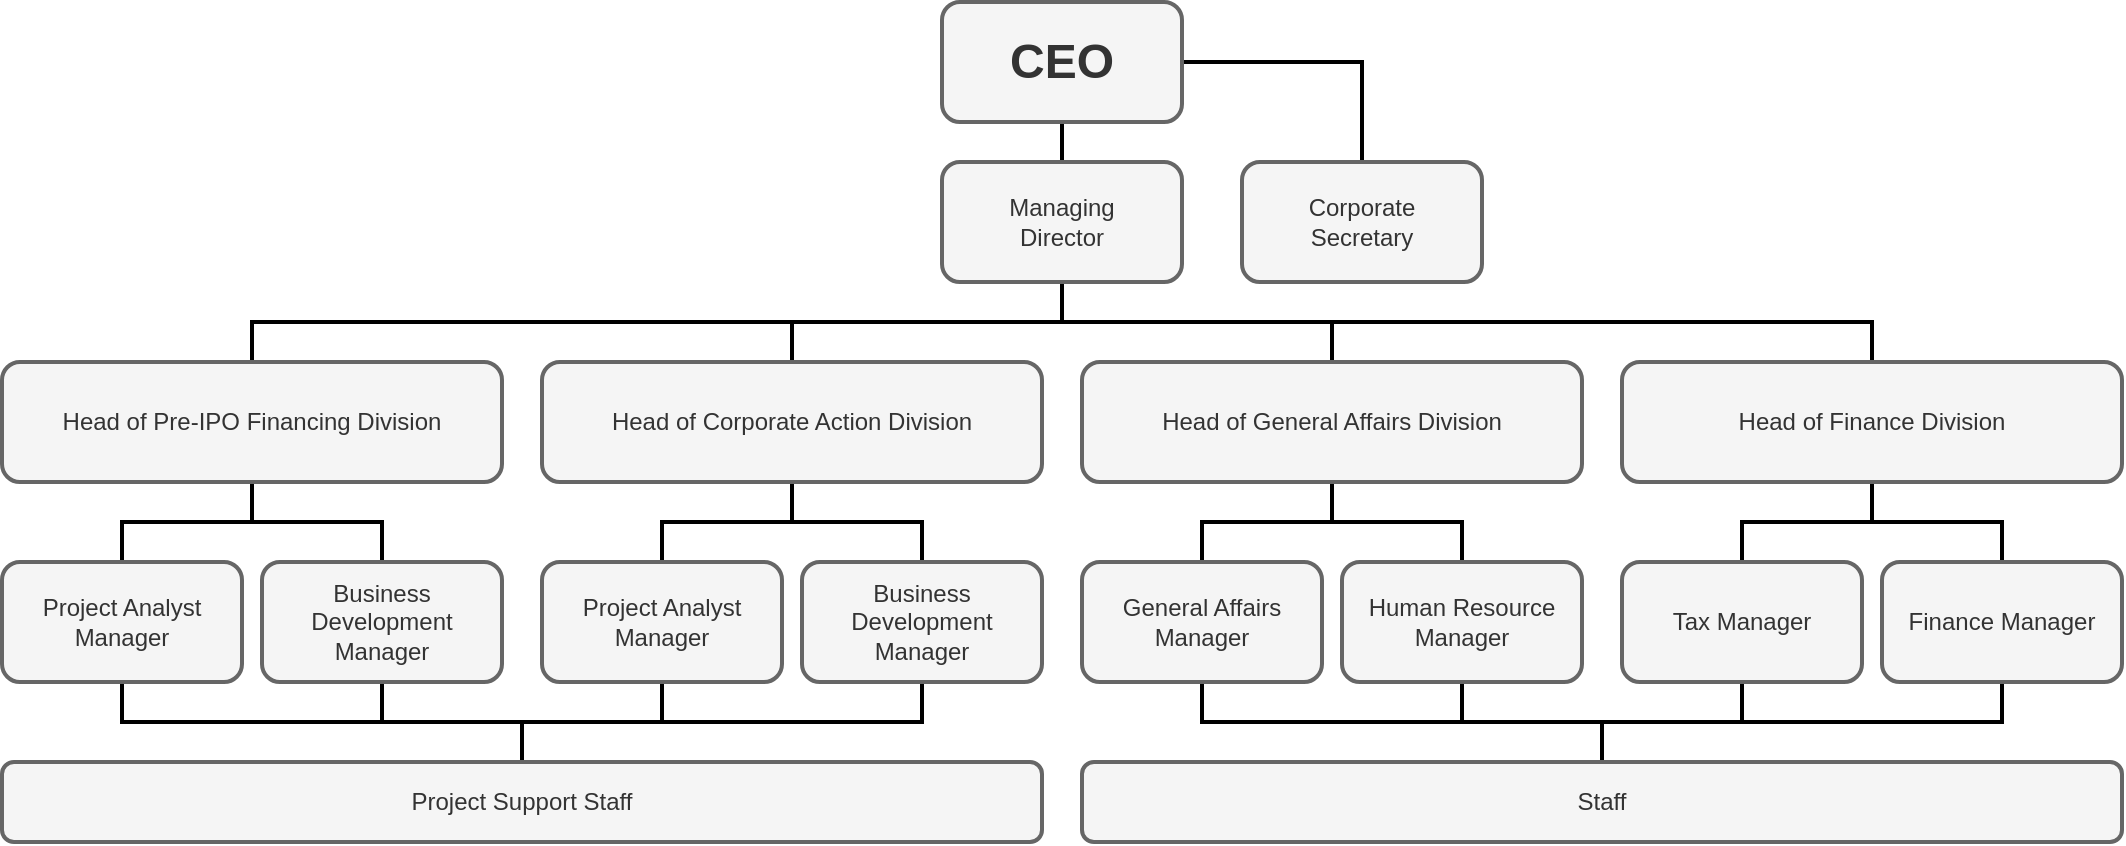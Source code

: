 <mxfile version="20.4.0" type="device"><diagram id="15DawMHWqgvREJpj3aQU" name="Page-1"><mxGraphModel dx="2111" dy="712" grid="1" gridSize="10" guides="1" tooltips="1" connect="1" arrows="1" fold="1" page="1" pageScale="1" pageWidth="850" pageHeight="1100" math="0" shadow="0"><root><mxCell id="0"/><mxCell id="1" parent="0"/><mxCell id="8OyVGWS4GXYpvIzlIu2L-15" style="edgeStyle=orthogonalEdgeStyle;rounded=0;orthogonalLoop=1;jettySize=auto;html=1;exitX=0.5;exitY=1;exitDx=0;exitDy=0;entryX=0.5;entryY=0;entryDx=0;entryDy=0;endArrow=none;endFill=0;strokeWidth=2;" edge="1" parent="1" source="8OyVGWS4GXYpvIzlIu2L-1" target="8OyVGWS4GXYpvIzlIu2L-2"><mxGeometry relative="1" as="geometry"/></mxCell><mxCell id="8OyVGWS4GXYpvIzlIu2L-16" style="edgeStyle=orthogonalEdgeStyle;rounded=0;orthogonalLoop=1;jettySize=auto;html=1;exitX=1;exitY=0.5;exitDx=0;exitDy=0;entryX=0.5;entryY=0;entryDx=0;entryDy=0;endArrow=none;endFill=0;strokeWidth=2;" edge="1" parent="1" source="8OyVGWS4GXYpvIzlIu2L-1" target="8OyVGWS4GXYpvIzlIu2L-3"><mxGeometry relative="1" as="geometry"/></mxCell><mxCell id="8OyVGWS4GXYpvIzlIu2L-1" value="&lt;font size=&quot;1&quot; style=&quot;&quot;&gt;&lt;b style=&quot;font-size: 24px;&quot;&gt;CEO&lt;/b&gt;&lt;/font&gt;" style="rounded=1;whiteSpace=wrap;html=1;fillColor=#f5f5f5;fontColor=#333333;strokeColor=#666666;strokeWidth=2;" vertex="1" parent="1"><mxGeometry x="470" y="100" width="120" height="60" as="geometry"/></mxCell><mxCell id="8OyVGWS4GXYpvIzlIu2L-28" style="edgeStyle=orthogonalEdgeStyle;rounded=0;orthogonalLoop=1;jettySize=auto;html=1;exitX=0.5;exitY=1;exitDx=0;exitDy=0;entryX=0.5;entryY=0;entryDx=0;entryDy=0;strokeWidth=2;fontSize=24;endArrow=none;endFill=0;" edge="1" parent="1" source="8OyVGWS4GXYpvIzlIu2L-2" target="8OyVGWS4GXYpvIzlIu2L-5"><mxGeometry relative="1" as="geometry"/></mxCell><mxCell id="8OyVGWS4GXYpvIzlIu2L-29" style="edgeStyle=orthogonalEdgeStyle;rounded=0;orthogonalLoop=1;jettySize=auto;html=1;exitX=0.5;exitY=1;exitDx=0;exitDy=0;entryX=0.5;entryY=0;entryDx=0;entryDy=0;strokeWidth=2;fontSize=24;endArrow=none;endFill=0;" edge="1" parent="1" source="8OyVGWS4GXYpvIzlIu2L-2" target="8OyVGWS4GXYpvIzlIu2L-6"><mxGeometry relative="1" as="geometry"/></mxCell><mxCell id="8OyVGWS4GXYpvIzlIu2L-30" style="edgeStyle=orthogonalEdgeStyle;rounded=0;orthogonalLoop=1;jettySize=auto;html=1;exitX=0.5;exitY=1;exitDx=0;exitDy=0;entryX=0.5;entryY=0;entryDx=0;entryDy=0;strokeWidth=2;fontSize=24;endArrow=none;endFill=0;" edge="1" parent="1" source="8OyVGWS4GXYpvIzlIu2L-2" target="8OyVGWS4GXYpvIzlIu2L-7"><mxGeometry relative="1" as="geometry"/></mxCell><mxCell id="8OyVGWS4GXYpvIzlIu2L-31" style="edgeStyle=orthogonalEdgeStyle;rounded=0;orthogonalLoop=1;jettySize=auto;html=1;exitX=0.5;exitY=1;exitDx=0;exitDy=0;entryX=0.5;entryY=0;entryDx=0;entryDy=0;strokeWidth=2;fontSize=24;endArrow=none;endFill=0;" edge="1" parent="1" source="8OyVGWS4GXYpvIzlIu2L-2" target="8OyVGWS4GXYpvIzlIu2L-8"><mxGeometry relative="1" as="geometry"/></mxCell><mxCell id="8OyVGWS4GXYpvIzlIu2L-2" value="Managing&lt;br&gt;Director&lt;br&gt;" style="rounded=1;whiteSpace=wrap;html=1;fillColor=#f5f5f5;fontColor=#333333;strokeColor=#666666;strokeWidth=2;" vertex="1" parent="1"><mxGeometry x="470" y="180" width="120" height="60" as="geometry"/></mxCell><mxCell id="8OyVGWS4GXYpvIzlIu2L-3" value="Corporate&lt;br&gt;Secretary" style="rounded=1;whiteSpace=wrap;html=1;fillColor=#f5f5f5;fontColor=#333333;strokeColor=#666666;strokeWidth=2;" vertex="1" parent="1"><mxGeometry x="620" y="180" width="120" height="60" as="geometry"/></mxCell><mxCell id="8OyVGWS4GXYpvIzlIu2L-17" style="edgeStyle=orthogonalEdgeStyle;rounded=0;orthogonalLoop=1;jettySize=auto;html=1;exitX=0.5;exitY=1;exitDx=0;exitDy=0;entryX=0.5;entryY=0;entryDx=0;entryDy=0;strokeWidth=2;endArrow=none;endFill=0;" edge="1" parent="1" source="8OyVGWS4GXYpvIzlIu2L-5" target="8OyVGWS4GXYpvIzlIu2L-9"><mxGeometry relative="1" as="geometry"/></mxCell><mxCell id="8OyVGWS4GXYpvIzlIu2L-18" style="edgeStyle=orthogonalEdgeStyle;rounded=0;orthogonalLoop=1;jettySize=auto;html=1;exitX=0.5;exitY=1;exitDx=0;exitDy=0;entryX=0.5;entryY=0;entryDx=0;entryDy=0;strokeWidth=2;endArrow=none;endFill=0;" edge="1" parent="1" source="8OyVGWS4GXYpvIzlIu2L-5" target="8OyVGWS4GXYpvIzlIu2L-10"><mxGeometry relative="1" as="geometry"/></mxCell><mxCell id="8OyVGWS4GXYpvIzlIu2L-5" value="Head of Pre-IPO Financing Division" style="rounded=1;whiteSpace=wrap;html=1;fillColor=#f5f5f5;fontColor=#333333;strokeColor=#666666;strokeWidth=2;" vertex="1" parent="1"><mxGeometry y="280" width="250" height="60" as="geometry"/></mxCell><mxCell id="8OyVGWS4GXYpvIzlIu2L-26" style="edgeStyle=orthogonalEdgeStyle;rounded=0;orthogonalLoop=1;jettySize=auto;html=1;exitX=0.5;exitY=1;exitDx=0;exitDy=0;entryX=0.5;entryY=0;entryDx=0;entryDy=0;strokeWidth=2;endArrow=none;endFill=0;" edge="1" parent="1" source="8OyVGWS4GXYpvIzlIu2L-6" target="8OyVGWS4GXYpvIzlIu2L-23"><mxGeometry relative="1" as="geometry"/></mxCell><mxCell id="8OyVGWS4GXYpvIzlIu2L-27" style="edgeStyle=orthogonalEdgeStyle;rounded=0;orthogonalLoop=1;jettySize=auto;html=1;exitX=0.5;exitY=1;exitDx=0;exitDy=0;entryX=0.5;entryY=0;entryDx=0;entryDy=0;strokeWidth=2;endArrow=none;endFill=0;" edge="1" parent="1" source="8OyVGWS4GXYpvIzlIu2L-6" target="8OyVGWS4GXYpvIzlIu2L-24"><mxGeometry relative="1" as="geometry"/></mxCell><mxCell id="8OyVGWS4GXYpvIzlIu2L-6" value="Head of Corporate Action Division" style="rounded=1;whiteSpace=wrap;html=1;fillColor=#f5f5f5;fontColor=#333333;strokeColor=#666666;strokeWidth=2;" vertex="1" parent="1"><mxGeometry x="270" y="280" width="250" height="60" as="geometry"/></mxCell><mxCell id="8OyVGWS4GXYpvIzlIu2L-19" style="edgeStyle=orthogonalEdgeStyle;rounded=0;orthogonalLoop=1;jettySize=auto;html=1;exitX=0.5;exitY=1;exitDx=0;exitDy=0;entryX=0.5;entryY=0;entryDx=0;entryDy=0;strokeWidth=2;endArrow=none;endFill=0;" edge="1" parent="1" source="8OyVGWS4GXYpvIzlIu2L-7" target="8OyVGWS4GXYpvIzlIu2L-11"><mxGeometry relative="1" as="geometry"/></mxCell><mxCell id="8OyVGWS4GXYpvIzlIu2L-20" style="edgeStyle=orthogonalEdgeStyle;rounded=0;orthogonalLoop=1;jettySize=auto;html=1;exitX=0.5;exitY=1;exitDx=0;exitDy=0;entryX=0.5;entryY=0;entryDx=0;entryDy=0;strokeWidth=2;endArrow=none;endFill=0;" edge="1" parent="1" source="8OyVGWS4GXYpvIzlIu2L-7" target="8OyVGWS4GXYpvIzlIu2L-12"><mxGeometry relative="1" as="geometry"/></mxCell><mxCell id="8OyVGWS4GXYpvIzlIu2L-7" value="Head of General Affairs Division" style="rounded=1;whiteSpace=wrap;html=1;fillColor=#f5f5f5;fontColor=#333333;strokeColor=#666666;strokeWidth=2;" vertex="1" parent="1"><mxGeometry x="540" y="280" width="250" height="60" as="geometry"/></mxCell><mxCell id="8OyVGWS4GXYpvIzlIu2L-21" style="edgeStyle=orthogonalEdgeStyle;rounded=0;orthogonalLoop=1;jettySize=auto;html=1;exitX=0.5;exitY=1;exitDx=0;exitDy=0;entryX=0.5;entryY=0;entryDx=0;entryDy=0;strokeWidth=2;endArrow=none;endFill=0;" edge="1" parent="1" source="8OyVGWS4GXYpvIzlIu2L-8" target="8OyVGWS4GXYpvIzlIu2L-13"><mxGeometry relative="1" as="geometry"/></mxCell><mxCell id="8OyVGWS4GXYpvIzlIu2L-22" style="edgeStyle=orthogonalEdgeStyle;rounded=0;orthogonalLoop=1;jettySize=auto;html=1;exitX=0.5;exitY=1;exitDx=0;exitDy=0;entryX=0.5;entryY=0;entryDx=0;entryDy=0;strokeWidth=2;endArrow=none;endFill=0;" edge="1" parent="1" source="8OyVGWS4GXYpvIzlIu2L-8" target="8OyVGWS4GXYpvIzlIu2L-14"><mxGeometry relative="1" as="geometry"/></mxCell><mxCell id="8OyVGWS4GXYpvIzlIu2L-8" value="Head of Finance Division" style="rounded=1;whiteSpace=wrap;html=1;fillColor=#f5f5f5;fontColor=#333333;strokeColor=#666666;strokeWidth=2;" vertex="1" parent="1"><mxGeometry x="810" y="280" width="250" height="60" as="geometry"/></mxCell><mxCell id="8OyVGWS4GXYpvIzlIu2L-34" style="edgeStyle=orthogonalEdgeStyle;rounded=0;orthogonalLoop=1;jettySize=auto;html=1;exitX=0.5;exitY=1;exitDx=0;exitDy=0;entryX=0.5;entryY=0;entryDx=0;entryDy=0;strokeWidth=2;fontSize=24;endArrow=none;endFill=0;" edge="1" parent="1" source="8OyVGWS4GXYpvIzlIu2L-9" target="8OyVGWS4GXYpvIzlIu2L-32"><mxGeometry relative="1" as="geometry"/></mxCell><mxCell id="8OyVGWS4GXYpvIzlIu2L-9" value="Project Analyst Manager" style="rounded=1;whiteSpace=wrap;html=1;fillColor=#f5f5f5;fontColor=#333333;strokeColor=#666666;strokeWidth=2;" vertex="1" parent="1"><mxGeometry y="380" width="120" height="60" as="geometry"/></mxCell><mxCell id="8OyVGWS4GXYpvIzlIu2L-35" style="edgeStyle=orthogonalEdgeStyle;rounded=0;orthogonalLoop=1;jettySize=auto;html=1;exitX=0.5;exitY=1;exitDx=0;exitDy=0;entryX=0.5;entryY=0;entryDx=0;entryDy=0;strokeWidth=2;fontSize=24;endArrow=none;endFill=0;" edge="1" parent="1" source="8OyVGWS4GXYpvIzlIu2L-10" target="8OyVGWS4GXYpvIzlIu2L-32"><mxGeometry relative="1" as="geometry"/></mxCell><mxCell id="8OyVGWS4GXYpvIzlIu2L-10" value="Business Development Manager" style="rounded=1;whiteSpace=wrap;html=1;fillColor=#f5f5f5;fontColor=#333333;strokeColor=#666666;strokeWidth=2;" vertex="1" parent="1"><mxGeometry x="130" y="380" width="120" height="60" as="geometry"/></mxCell><mxCell id="8OyVGWS4GXYpvIzlIu2L-39" style="edgeStyle=orthogonalEdgeStyle;rounded=0;orthogonalLoop=1;jettySize=auto;html=1;exitX=0.5;exitY=1;exitDx=0;exitDy=0;entryX=0.5;entryY=0;entryDx=0;entryDy=0;strokeWidth=2;fontSize=24;endArrow=none;endFill=0;" edge="1" parent="1" source="8OyVGWS4GXYpvIzlIu2L-11" target="8OyVGWS4GXYpvIzlIu2L-33"><mxGeometry relative="1" as="geometry"/></mxCell><mxCell id="8OyVGWS4GXYpvIzlIu2L-11" value="General Affairs Manager" style="rounded=1;whiteSpace=wrap;html=1;fillColor=#f5f5f5;fontColor=#333333;strokeColor=#666666;strokeWidth=2;" vertex="1" parent="1"><mxGeometry x="540" y="380" width="120" height="60" as="geometry"/></mxCell><mxCell id="8OyVGWS4GXYpvIzlIu2L-40" style="edgeStyle=orthogonalEdgeStyle;rounded=0;orthogonalLoop=1;jettySize=auto;html=1;exitX=0.5;exitY=1;exitDx=0;exitDy=0;strokeWidth=2;fontSize=24;endArrow=none;endFill=0;" edge="1" parent="1" source="8OyVGWS4GXYpvIzlIu2L-12" target="8OyVGWS4GXYpvIzlIu2L-33"><mxGeometry relative="1" as="geometry"/></mxCell><mxCell id="8OyVGWS4GXYpvIzlIu2L-12" value="Human Resource Manager" style="rounded=1;whiteSpace=wrap;html=1;fillColor=#f5f5f5;fontColor=#333333;strokeColor=#666666;strokeWidth=2;" vertex="1" parent="1"><mxGeometry x="670" y="380" width="120" height="60" as="geometry"/></mxCell><mxCell id="8OyVGWS4GXYpvIzlIu2L-41" style="edgeStyle=orthogonalEdgeStyle;rounded=0;orthogonalLoop=1;jettySize=auto;html=1;exitX=0.5;exitY=1;exitDx=0;exitDy=0;strokeWidth=2;fontSize=24;endArrow=none;endFill=0;" edge="1" parent="1" source="8OyVGWS4GXYpvIzlIu2L-13" target="8OyVGWS4GXYpvIzlIu2L-33"><mxGeometry relative="1" as="geometry"/></mxCell><mxCell id="8OyVGWS4GXYpvIzlIu2L-13" value="Tax Manager" style="rounded=1;whiteSpace=wrap;html=1;fillColor=#f5f5f5;fontColor=#333333;strokeColor=#666666;strokeWidth=2;" vertex="1" parent="1"><mxGeometry x="810" y="380" width="120" height="60" as="geometry"/></mxCell><mxCell id="8OyVGWS4GXYpvIzlIu2L-42" style="edgeStyle=orthogonalEdgeStyle;rounded=0;orthogonalLoop=1;jettySize=auto;html=1;exitX=0.5;exitY=1;exitDx=0;exitDy=0;strokeWidth=2;fontSize=24;endArrow=none;endFill=0;" edge="1" parent="1" source="8OyVGWS4GXYpvIzlIu2L-14" target="8OyVGWS4GXYpvIzlIu2L-33"><mxGeometry relative="1" as="geometry"/></mxCell><mxCell id="8OyVGWS4GXYpvIzlIu2L-14" value="Finance Manager" style="rounded=1;whiteSpace=wrap;html=1;fillColor=#f5f5f5;fontColor=#333333;strokeColor=#666666;strokeWidth=2;" vertex="1" parent="1"><mxGeometry x="940" y="380" width="120" height="60" as="geometry"/></mxCell><mxCell id="8OyVGWS4GXYpvIzlIu2L-37" style="edgeStyle=orthogonalEdgeStyle;rounded=0;orthogonalLoop=1;jettySize=auto;html=1;exitX=0.5;exitY=1;exitDx=0;exitDy=0;entryX=0.5;entryY=0;entryDx=0;entryDy=0;strokeWidth=2;fontSize=24;endArrow=none;endFill=0;" edge="1" parent="1" source="8OyVGWS4GXYpvIzlIu2L-23" target="8OyVGWS4GXYpvIzlIu2L-32"><mxGeometry relative="1" as="geometry"/></mxCell><mxCell id="8OyVGWS4GXYpvIzlIu2L-23" value="Project Analyst Manager" style="rounded=1;whiteSpace=wrap;html=1;fillColor=#f5f5f5;fontColor=#333333;strokeColor=#666666;strokeWidth=2;" vertex="1" parent="1"><mxGeometry x="270" y="380" width="120" height="60" as="geometry"/></mxCell><mxCell id="8OyVGWS4GXYpvIzlIu2L-38" style="edgeStyle=orthogonalEdgeStyle;rounded=0;orthogonalLoop=1;jettySize=auto;html=1;exitX=0.5;exitY=1;exitDx=0;exitDy=0;entryX=0.5;entryY=0;entryDx=0;entryDy=0;strokeWidth=2;fontSize=24;endArrow=none;endFill=0;" edge="1" parent="1" source="8OyVGWS4GXYpvIzlIu2L-24" target="8OyVGWS4GXYpvIzlIu2L-32"><mxGeometry relative="1" as="geometry"/></mxCell><mxCell id="8OyVGWS4GXYpvIzlIu2L-24" value="Business Development Manager" style="rounded=1;whiteSpace=wrap;html=1;fillColor=#f5f5f5;fontColor=#333333;strokeColor=#666666;strokeWidth=2;" vertex="1" parent="1"><mxGeometry x="400" y="380" width="120" height="60" as="geometry"/></mxCell><mxCell id="8OyVGWS4GXYpvIzlIu2L-32" value="Project Support Staff" style="rounded=1;whiteSpace=wrap;html=1;fillColor=#f5f5f5;fontColor=#333333;strokeColor=#666666;strokeWidth=2;" vertex="1" parent="1"><mxGeometry y="480" width="520" height="40" as="geometry"/></mxCell><mxCell id="8OyVGWS4GXYpvIzlIu2L-33" value="Staff" style="rounded=1;whiteSpace=wrap;html=1;fillColor=#f5f5f5;fontColor=#333333;strokeColor=#666666;strokeWidth=2;" vertex="1" parent="1"><mxGeometry x="540" y="480" width="520" height="40" as="geometry"/></mxCell></root></mxGraphModel></diagram></mxfile>